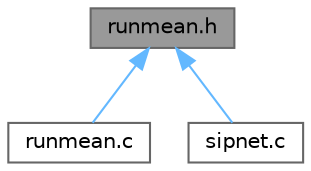 digraph "runmean.h"
{
 // LATEX_PDF_SIZE
  bgcolor="transparent";
  edge [fontname=Helvetica,fontsize=10,labelfontname=Helvetica,labelfontsize=10];
  node [fontname=Helvetica,fontsize=10,shape=box,height=0.2,width=0.4];
  Node1 [id="Node000001",label="runmean.h",height=0.2,width=0.4,color="gray40", fillcolor="grey60", style="filled", fontcolor="black",tooltip=" "];
  Node1 -> Node2 [id="edge1_Node000001_Node000002",dir="back",color="steelblue1",style="solid",tooltip=" "];
  Node2 [id="Node000002",label="runmean.c",height=0.2,width=0.4,color="grey40", fillcolor="white", style="filled",URL="$d9/deb/_s_i_p_n_e_tparams_change_2runmean_8c.html",tooltip=" "];
  Node1 -> Node3 [id="edge2_Node000001_Node000003",dir="back",color="steelblue1",style="solid",tooltip=" "];
  Node3 [id="Node000003",label="sipnet.c",height=0.2,width=0.4,color="grey40", fillcolor="white", style="filled",URL="$db/d0c/_s_i_p_n_e_tparams_change_2sipnet_8c.html",tooltip=" "];
}
